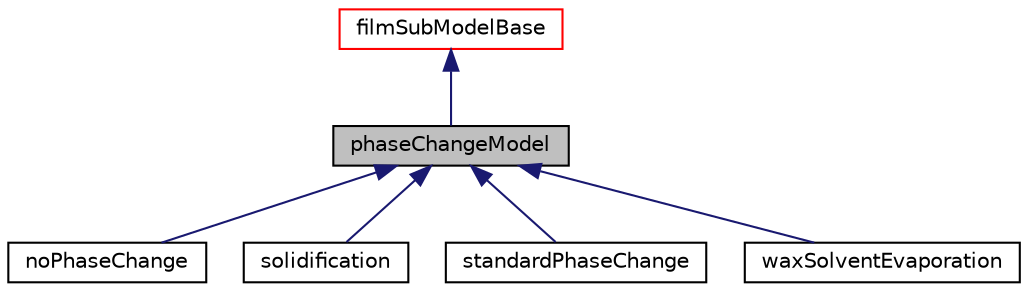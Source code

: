 digraph "phaseChangeModel"
{
  bgcolor="transparent";
  edge [fontname="Helvetica",fontsize="10",labelfontname="Helvetica",labelfontsize="10"];
  node [fontname="Helvetica",fontsize="10",shape=record];
  Node1 [label="phaseChangeModel",height=0.2,width=0.4,color="black", fillcolor="grey75", style="filled" fontcolor="black"];
  Node2 -> Node1 [dir="back",color="midnightblue",fontsize="10",style="solid",fontname="Helvetica"];
  Node2 [label="filmSubModelBase",height=0.2,width=0.4,color="red",URL="$classFoam_1_1regionModels_1_1surfaceFilmModels_1_1filmSubModelBase.html",tooltip="Base class for surface film sub-models. "];
  Node1 -> Node3 [dir="back",color="midnightblue",fontsize="10",style="solid",fontname="Helvetica"];
  Node3 [label="noPhaseChange",height=0.2,width=0.4,color="black",URL="$classFoam_1_1regionModels_1_1surfaceFilmModels_1_1noPhaseChange.html",tooltip="Dummy phase change model for &#39;none&#39;. "];
  Node1 -> Node4 [dir="back",color="midnightblue",fontsize="10",style="solid",fontname="Helvetica"];
  Node4 [label="solidification",height=0.2,width=0.4,color="black",URL="$classFoam_1_1regionModels_1_1surfaceFilmModels_1_1solidification.html",tooltip="Solidification phase change model where all film mass is converted when the local temperature &gt; activ..."];
  Node1 -> Node5 [dir="back",color="midnightblue",fontsize="10",style="solid",fontname="Helvetica"];
  Node5 [label="standardPhaseChange",height=0.2,width=0.4,color="black",URL="$classFoam_1_1regionModels_1_1surfaceFilmModels_1_1standardPhaseChange.html",tooltip="Standard phase change model with modification for boiling. "];
  Node1 -> Node6 [dir="back",color="midnightblue",fontsize="10",style="solid",fontname="Helvetica"];
  Node6 [label="waxSolventEvaporation",height=0.2,width=0.4,color="black",URL="$classFoam_1_1regionModels_1_1surfaceFilmModels_1_1waxSolventEvaporation.html"];
}
